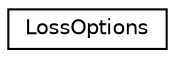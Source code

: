 digraph "Graphical Class Hierarchy"
{
  edge [fontname="Helvetica",fontsize="10",labelfontname="Helvetica",labelfontsize="10"];
  node [fontname="Helvetica",fontsize="10",shape=record];
  rankdir="LR";
  Node0 [label="LossOptions",height=0.2,width=0.4,color="black", fillcolor="white", style="filled",URL="$structkaldi_1_1nnet1_1_1LossOptions.html"];
}
